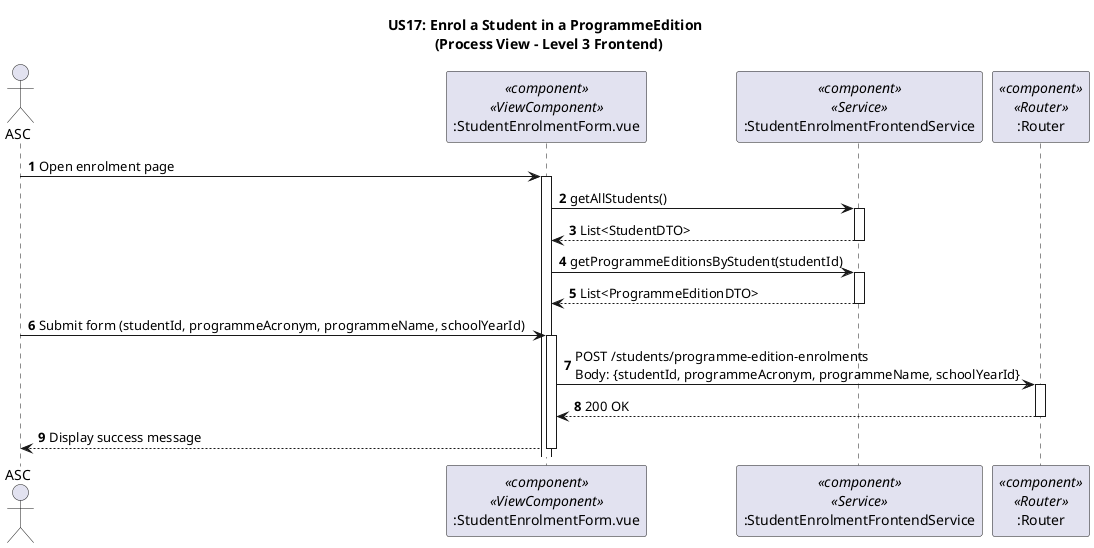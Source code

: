 @startuml

' US17 - Frontend Granular Flow
' Process View - Level 3 Frontend

autonumber

title US17: Enrol a Student in a ProgrammeEdition \n (Process View - Level 3 Frontend)

actor ASC
participant ":StudentEnrolmentForm.vue" as form <<component>> <<ViewComponent>>
participant ":StudentEnrolmentFrontendService" as frontendService <<component>> <<Service>>
participant ":Router" as router <<component>> <<Router>>

' Abertura da página
ASC -> form ++: Open enrolment page

' Obter estudantes disponíveis
form -> frontendService ++: getAllStudents()
frontendService --> form --: List<StudentDTO>

' Obter edições disponíveis
form -> frontendService ++: getProgrammeEditionsByStudent(studentId)
frontendService --> form --: List<ProgrammeEditionDTO>

' Submissão do formulário
ASC -> form ++: Submit form (studentId, programmeAcronym, programmeName, schoolYearId)

form -> router ++: POST /students/programme-edition-enrolments\nBody: {studentId, programmeAcronym, programmeName, schoolYearId}

router --> form --: 200 OK
form --> ASC --: Display success message

@enduml
